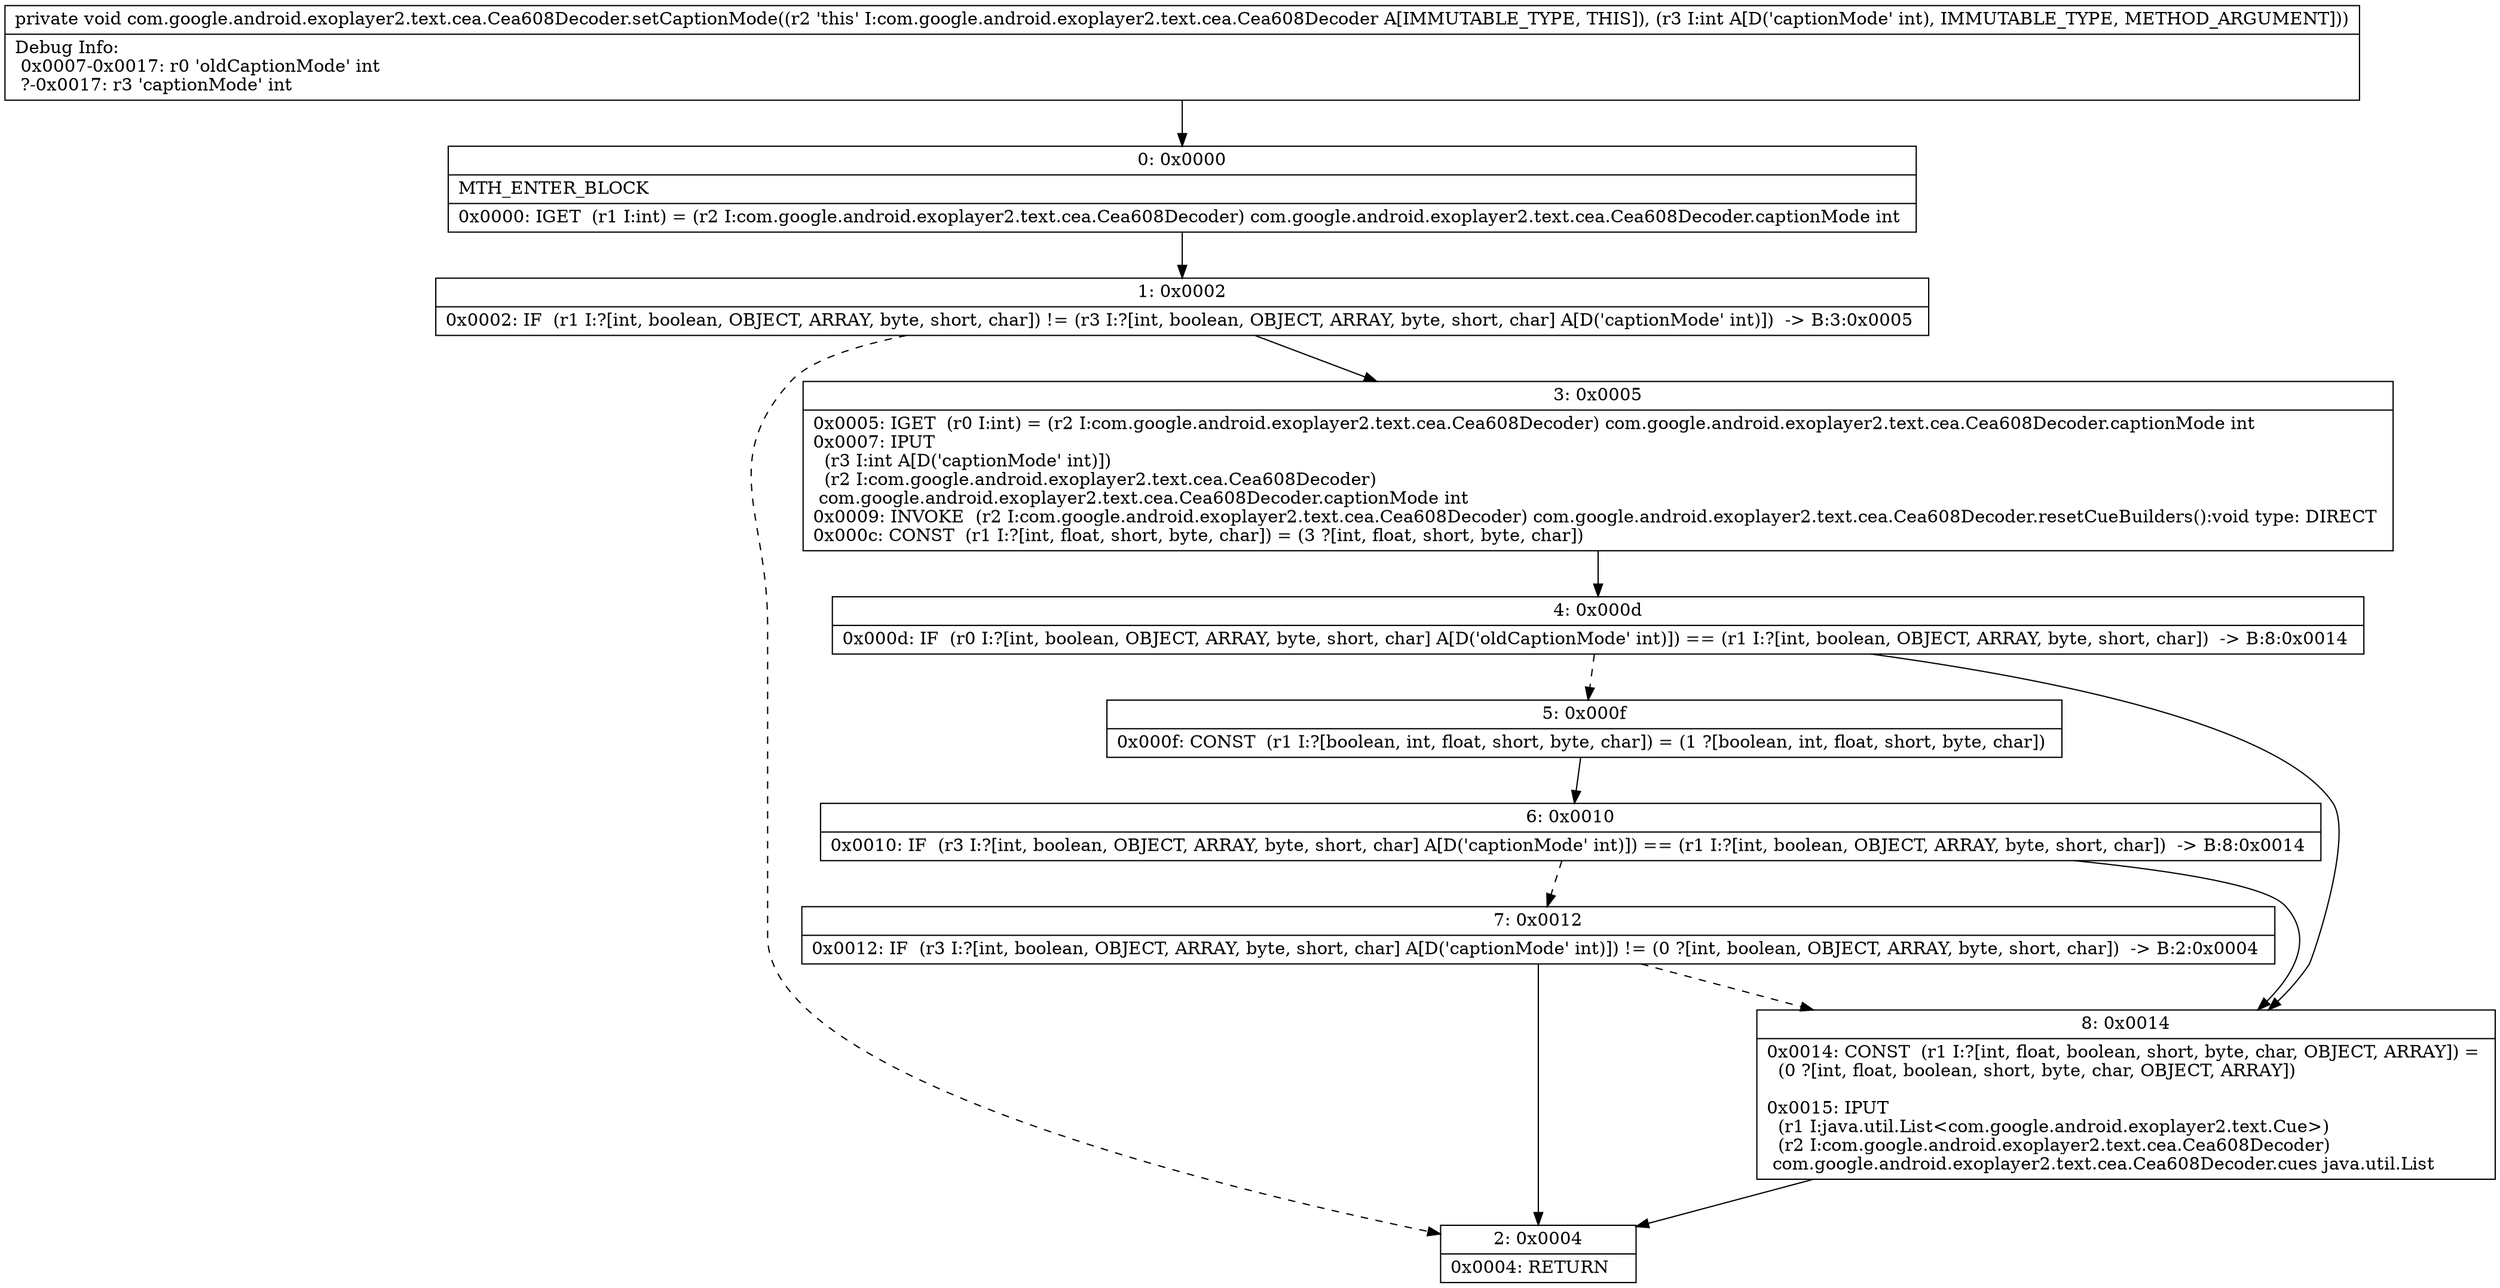 digraph "CFG forcom.google.android.exoplayer2.text.cea.Cea608Decoder.setCaptionMode(I)V" {
Node_0 [shape=record,label="{0\:\ 0x0000|MTH_ENTER_BLOCK\l|0x0000: IGET  (r1 I:int) = (r2 I:com.google.android.exoplayer2.text.cea.Cea608Decoder) com.google.android.exoplayer2.text.cea.Cea608Decoder.captionMode int \l}"];
Node_1 [shape=record,label="{1\:\ 0x0002|0x0002: IF  (r1 I:?[int, boolean, OBJECT, ARRAY, byte, short, char]) != (r3 I:?[int, boolean, OBJECT, ARRAY, byte, short, char] A[D('captionMode' int)])  \-\> B:3:0x0005 \l}"];
Node_2 [shape=record,label="{2\:\ 0x0004|0x0004: RETURN   \l}"];
Node_3 [shape=record,label="{3\:\ 0x0005|0x0005: IGET  (r0 I:int) = (r2 I:com.google.android.exoplayer2.text.cea.Cea608Decoder) com.google.android.exoplayer2.text.cea.Cea608Decoder.captionMode int \l0x0007: IPUT  \l  (r3 I:int A[D('captionMode' int)])\l  (r2 I:com.google.android.exoplayer2.text.cea.Cea608Decoder)\l com.google.android.exoplayer2.text.cea.Cea608Decoder.captionMode int \l0x0009: INVOKE  (r2 I:com.google.android.exoplayer2.text.cea.Cea608Decoder) com.google.android.exoplayer2.text.cea.Cea608Decoder.resetCueBuilders():void type: DIRECT \l0x000c: CONST  (r1 I:?[int, float, short, byte, char]) = (3 ?[int, float, short, byte, char]) \l}"];
Node_4 [shape=record,label="{4\:\ 0x000d|0x000d: IF  (r0 I:?[int, boolean, OBJECT, ARRAY, byte, short, char] A[D('oldCaptionMode' int)]) == (r1 I:?[int, boolean, OBJECT, ARRAY, byte, short, char])  \-\> B:8:0x0014 \l}"];
Node_5 [shape=record,label="{5\:\ 0x000f|0x000f: CONST  (r1 I:?[boolean, int, float, short, byte, char]) = (1 ?[boolean, int, float, short, byte, char]) \l}"];
Node_6 [shape=record,label="{6\:\ 0x0010|0x0010: IF  (r3 I:?[int, boolean, OBJECT, ARRAY, byte, short, char] A[D('captionMode' int)]) == (r1 I:?[int, boolean, OBJECT, ARRAY, byte, short, char])  \-\> B:8:0x0014 \l}"];
Node_7 [shape=record,label="{7\:\ 0x0012|0x0012: IF  (r3 I:?[int, boolean, OBJECT, ARRAY, byte, short, char] A[D('captionMode' int)]) != (0 ?[int, boolean, OBJECT, ARRAY, byte, short, char])  \-\> B:2:0x0004 \l}"];
Node_8 [shape=record,label="{8\:\ 0x0014|0x0014: CONST  (r1 I:?[int, float, boolean, short, byte, char, OBJECT, ARRAY]) = \l  (0 ?[int, float, boolean, short, byte, char, OBJECT, ARRAY])\l \l0x0015: IPUT  \l  (r1 I:java.util.List\<com.google.android.exoplayer2.text.Cue\>)\l  (r2 I:com.google.android.exoplayer2.text.cea.Cea608Decoder)\l com.google.android.exoplayer2.text.cea.Cea608Decoder.cues java.util.List \l}"];
MethodNode[shape=record,label="{private void com.google.android.exoplayer2.text.cea.Cea608Decoder.setCaptionMode((r2 'this' I:com.google.android.exoplayer2.text.cea.Cea608Decoder A[IMMUTABLE_TYPE, THIS]), (r3 I:int A[D('captionMode' int), IMMUTABLE_TYPE, METHOD_ARGUMENT]))  | Debug Info:\l  0x0007\-0x0017: r0 'oldCaptionMode' int\l  ?\-0x0017: r3 'captionMode' int\l}"];
MethodNode -> Node_0;
Node_0 -> Node_1;
Node_1 -> Node_2[style=dashed];
Node_1 -> Node_3;
Node_3 -> Node_4;
Node_4 -> Node_5[style=dashed];
Node_4 -> Node_8;
Node_5 -> Node_6;
Node_6 -> Node_7[style=dashed];
Node_6 -> Node_8;
Node_7 -> Node_2;
Node_7 -> Node_8[style=dashed];
Node_8 -> Node_2;
}

